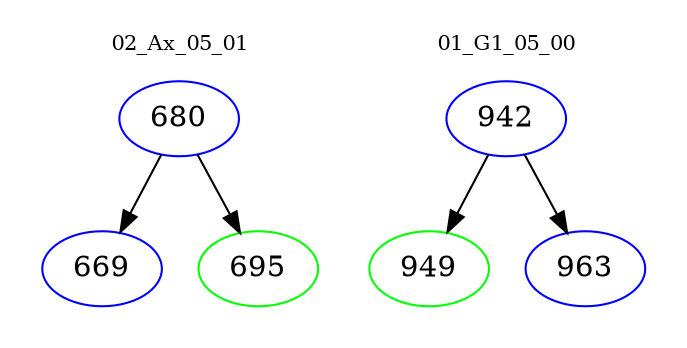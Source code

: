 digraph{
subgraph cluster_0 {
color = white
label = "02_Ax_05_01";
fontsize=10;
T0_680 [label="680", color="blue"]
T0_680 -> T0_669 [color="black"]
T0_669 [label="669", color="blue"]
T0_680 -> T0_695 [color="black"]
T0_695 [label="695", color="green"]
}
subgraph cluster_1 {
color = white
label = "01_G1_05_00";
fontsize=10;
T1_942 [label="942", color="blue"]
T1_942 -> T1_949 [color="black"]
T1_949 [label="949", color="green"]
T1_942 -> T1_963 [color="black"]
T1_963 [label="963", color="blue"]
}
}
